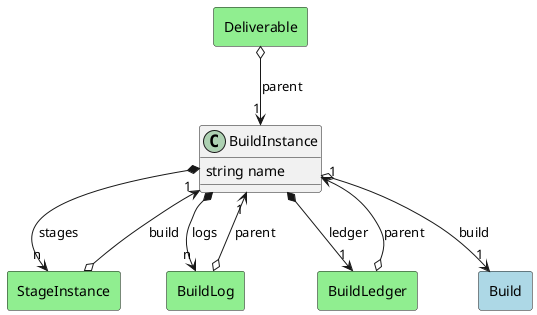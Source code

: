 @startuml

class "BuildInstance" as Model {
 string name

 
}

rectangle "Build" as Build #lightblue {
}

Model o--> "1" Build : build


rectangle "StageInstance" as StageInstance #lightblue {
}

Model *--> "n" StageInstance : stages


rectangle "BuildLog" as BuildLog #lightblue {
}

Model *--> "n" BuildLog : logs


rectangle "BuildLedger" as BuildLedger #lightblue {
}

Model *--> "1" BuildLedger : ledger




    rectangle "BuildLedger" as BuildLedger #lightgreen {
    }
    
        BuildLedger   o--> "1" Model : "parent"
    
    rectangle "BuildLog" as BuildLog #lightgreen {
    }
    
        BuildLog   o--> "1" Model : "parent"
    
    rectangle "Deliverable" as Deliverable #lightgreen {
    }
    
        Deliverable   o--> "1" Model : "parent"
    
    rectangle "StageInstance" as StageInstance #lightgreen {
    }
    
        StageInstance   o--> "1" Model : "build"
    

@enduml
